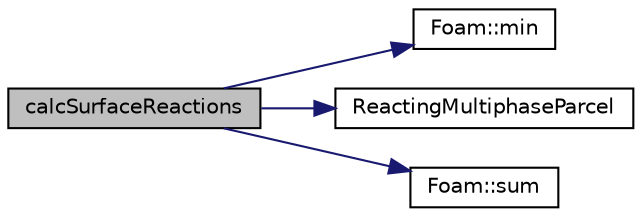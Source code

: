 digraph "calcSurfaceReactions"
{
  bgcolor="transparent";
  edge [fontname="Helvetica",fontsize="10",labelfontname="Helvetica",labelfontsize="10"];
  node [fontname="Helvetica",fontsize="10",shape=record];
  rankdir="LR";
  Node94 [label="calcSurfaceReactions",height=0.2,width=0.4,color="black", fillcolor="grey75", style="filled", fontcolor="black"];
  Node94 -> Node95 [color="midnightblue",fontsize="10",style="solid",fontname="Helvetica"];
  Node95 [label="Foam::min",height=0.2,width=0.4,color="black",URL="$a21851.html#a253e112ad2d56d96230ff39ea7f442dc"];
  Node94 -> Node96 [color="midnightblue",fontsize="10",style="solid",fontname="Helvetica"];
  Node96 [label="ReactingMultiphaseParcel",height=0.2,width=0.4,color="black",URL="$a25037.html#a16266b5c90641309ec159d9b864ffbbf",tooltip="Construct from owner, position, and cloud owner. "];
  Node94 -> Node97 [color="midnightblue",fontsize="10",style="solid",fontname="Helvetica"];
  Node97 [label="Foam::sum",height=0.2,width=0.4,color="black",URL="$a21851.html#a3d8733143aad0e03b300186ab4bef137"];
}

